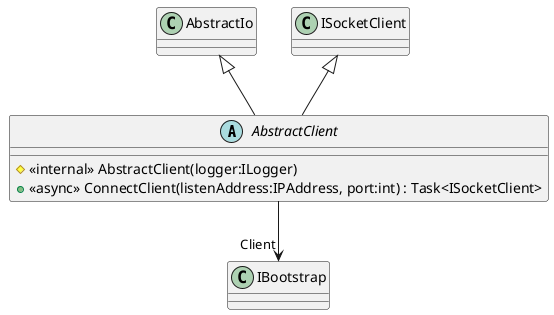 @startuml
abstract class AbstractClient {
    # <<internal>> AbstractClient(logger:ILogger)
    + <<async>> ConnectClient(listenAddress:IPAddress, port:int) : Task<ISocketClient>
}
AbstractIo <|-- AbstractClient
ISocketClient <|-- AbstractClient
AbstractClient --> "Client" IBootstrap
@enduml
